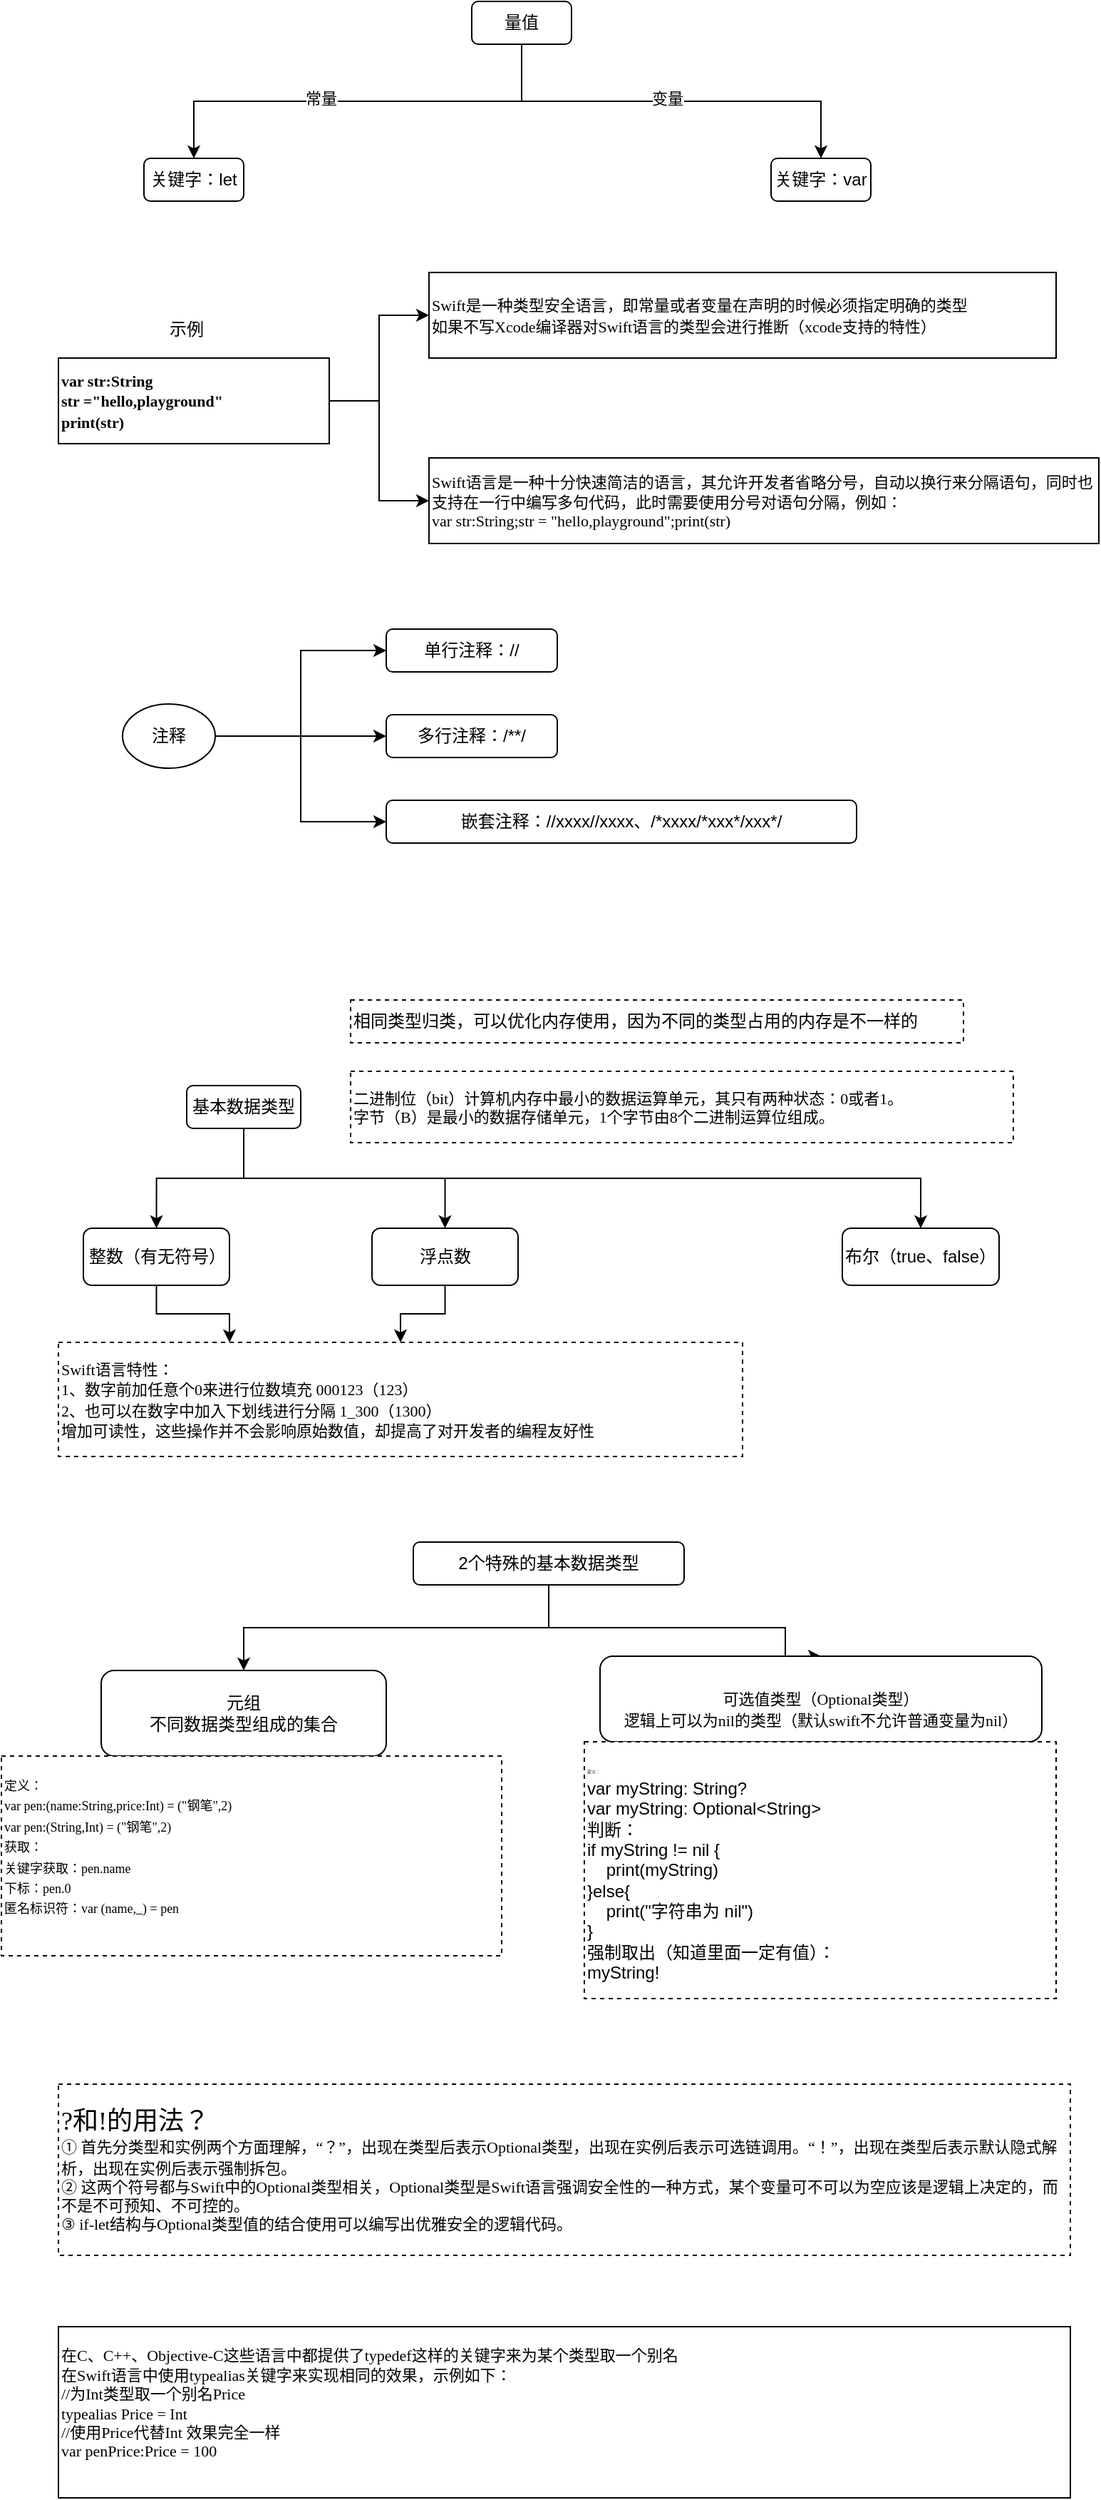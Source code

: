 <mxfile version="13.8.2" type="device"><diagram id="E2Z0JgNtonjACA8mOdXg" name="Page-1"><mxGraphModel dx="1426" dy="700" grid="1" gridSize="10" guides="1" tooltips="1" connect="1" arrows="1" fold="1" page="1" pageScale="1" pageWidth="827" pageHeight="1169" math="0" shadow="0"><root><mxCell id="0"/><mxCell id="1" parent="0"/><mxCell id="zD8wT6AIGuCojlIMPeyQ-5" style="edgeStyle=orthogonalEdgeStyle;rounded=0;orthogonalLoop=1;jettySize=auto;html=1;exitX=0.5;exitY=1;exitDx=0;exitDy=0;" edge="1" parent="1" source="zD8wT6AIGuCojlIMPeyQ-1" target="zD8wT6AIGuCojlIMPeyQ-2"><mxGeometry relative="1" as="geometry"/></mxCell><mxCell id="zD8wT6AIGuCojlIMPeyQ-7" value="常量" style="edgeLabel;html=1;align=center;verticalAlign=middle;resizable=0;points=[];" vertex="1" connectable="0" parent="zD8wT6AIGuCojlIMPeyQ-5"><mxGeometry x="0.168" y="-2" relative="1" as="geometry"><mxPoint as="offset"/></mxGeometry></mxCell><mxCell id="zD8wT6AIGuCojlIMPeyQ-6" style="edgeStyle=orthogonalEdgeStyle;rounded=0;orthogonalLoop=1;jettySize=auto;html=1;exitX=0.5;exitY=1;exitDx=0;exitDy=0;" edge="1" parent="1" source="zD8wT6AIGuCojlIMPeyQ-1" target="zD8wT6AIGuCojlIMPeyQ-3"><mxGeometry relative="1" as="geometry"/></mxCell><mxCell id="zD8wT6AIGuCojlIMPeyQ-8" value="变量" style="edgeLabel;html=1;align=center;verticalAlign=middle;resizable=0;points=[];" vertex="1" connectable="0" parent="zD8wT6AIGuCojlIMPeyQ-6"><mxGeometry x="-0.019" y="2" relative="1" as="geometry"><mxPoint as="offset"/></mxGeometry></mxCell><mxCell id="zD8wT6AIGuCojlIMPeyQ-1" value="量值" style="rounded=1;whiteSpace=wrap;html=1;" vertex="1" parent="1"><mxGeometry x="360" y="30" width="70" height="30" as="geometry"/></mxCell><mxCell id="zD8wT6AIGuCojlIMPeyQ-2" value="关键字：let" style="rounded=1;whiteSpace=wrap;html=1;" vertex="1" parent="1"><mxGeometry x="130" y="140" width="70" height="30" as="geometry"/></mxCell><mxCell id="zD8wT6AIGuCojlIMPeyQ-3" value="关键字：var" style="rounded=1;whiteSpace=wrap;html=1;" vertex="1" parent="1"><mxGeometry x="570" y="140" width="70" height="30" as="geometry"/></mxCell><mxCell id="zD8wT6AIGuCojlIMPeyQ-9" value="&lt;span style=&quot;font-size: 11px ; font-family: &amp;#34;simsun&amp;#34;&quot;&gt;Swift语言是一种十分快速简洁的语言，其允许开发者省略&lt;/span&gt;&lt;span style=&quot;font-size: 11px ; font-family: &amp;#34;simsun&amp;#34;&quot;&gt;分号，自动以换行来分隔语句，同时也支持在一行中编写多句代&lt;/span&gt;&lt;span style=&quot;font-size: 11px ; font-family: &amp;#34;simsun&amp;#34;&quot;&gt;码，此时需要使用分号对语句分隔，例如：&lt;/span&gt;&lt;span style=&quot;font-size: 11px ; font-family: &amp;#34;simsun&amp;#34;&quot;&gt;&lt;br&gt;&lt;/span&gt;&lt;div style=&quot;font-size: 11px&quot;&gt;&lt;span style=&quot;font-family: &amp;#34;couriernewpsmt&amp;#34; ; font-size: 11px&quot;&gt;&lt;font style=&quot;font-size: 11px&quot;&gt;var str:String;str = &quot;hello,playground&quot;;print(str)&lt;/font&gt;&lt;/span&gt;&lt;/div&gt;" style="rounded=0;whiteSpace=wrap;html=1;align=left;" vertex="1" parent="1"><mxGeometry x="330" y="350" width="470" height="60" as="geometry"/></mxCell><mxCell id="zD8wT6AIGuCojlIMPeyQ-10" value="&lt;span style=&quot;font-size: 11px ; font-family: &amp;#34;simsun&amp;#34;&quot;&gt;Swift是一种类型安全语言，即&lt;/span&gt;&lt;span style=&quot;font-size: 11px ; font-family: &amp;#34;simsun&amp;#34;&quot;&gt;常量或者变量在声明的时候必须指定明确的类型&lt;br&gt;&lt;/span&gt;&lt;span style=&quot;font-size: 11px ; font-family: &amp;#34;simsun&amp;#34;&quot;&gt;如果不写Xcode编译器&lt;/span&gt;&lt;span style=&quot;font-family: &amp;#34;simsun&amp;#34; ; font-size: 11px&quot;&gt;对Swift语言的类型会进行推断（xcode支持的特性）&lt;/span&gt;&lt;span style=&quot;font-size: 11px ; font-family: &amp;#34;simsun&amp;#34;&quot;&gt;&lt;br&gt;&lt;/span&gt;" style="rounded=0;whiteSpace=wrap;html=1;align=left;" vertex="1" parent="1"><mxGeometry x="330" y="220" width="440" height="60" as="geometry"/></mxCell><mxCell id="zD8wT6AIGuCojlIMPeyQ-13" style="edgeStyle=orthogonalEdgeStyle;rounded=0;orthogonalLoop=1;jettySize=auto;html=1;" edge="1" parent="1" source="zD8wT6AIGuCojlIMPeyQ-11" target="zD8wT6AIGuCojlIMPeyQ-10"><mxGeometry relative="1" as="geometry"/></mxCell><mxCell id="zD8wT6AIGuCojlIMPeyQ-14" style="edgeStyle=orthogonalEdgeStyle;rounded=0;orthogonalLoop=1;jettySize=auto;html=1;entryX=0;entryY=0.5;entryDx=0;entryDy=0;" edge="1" parent="1" source="zD8wT6AIGuCojlIMPeyQ-11" target="zD8wT6AIGuCojlIMPeyQ-9"><mxGeometry relative="1" as="geometry"/></mxCell><mxCell id="zD8wT6AIGuCojlIMPeyQ-11" value="&lt;span style=&quot;font-family: &amp;#34;couriernewpsmt&amp;#34; ; font-size: 11px&quot;&gt;&lt;b&gt;var str:String&lt;br&gt;str =&quot;hello,playground&quot;&lt;br&gt;print(str)&lt;/b&gt;&lt;/span&gt;" style="rounded=0;whiteSpace=wrap;html=1;align=left;" vertex="1" parent="1"><mxGeometry x="70" y="280" width="190" height="60" as="geometry"/></mxCell><mxCell id="zD8wT6AIGuCojlIMPeyQ-12" value="示例" style="text;html=1;strokeColor=none;fillColor=none;align=center;verticalAlign=middle;whiteSpace=wrap;rounded=0;" vertex="1" parent="1"><mxGeometry x="140" y="250" width="40" height="20" as="geometry"/></mxCell><mxCell id="zD8wT6AIGuCojlIMPeyQ-30" style="edgeStyle=orthogonalEdgeStyle;rounded=0;orthogonalLoop=1;jettySize=auto;html=1;entryX=0.5;entryY=0;entryDx=0;entryDy=0;" edge="1" parent="1" source="zD8wT6AIGuCojlIMPeyQ-15" target="zD8wT6AIGuCojlIMPeyQ-17"><mxGeometry relative="1" as="geometry"/></mxCell><mxCell id="zD8wT6AIGuCojlIMPeyQ-31" style="edgeStyle=orthogonalEdgeStyle;rounded=0;orthogonalLoop=1;jettySize=auto;html=1;exitX=0.5;exitY=1;exitDx=0;exitDy=0;" edge="1" parent="1" source="zD8wT6AIGuCojlIMPeyQ-15" target="zD8wT6AIGuCojlIMPeyQ-28"><mxGeometry relative="1" as="geometry"/></mxCell><mxCell id="zD8wT6AIGuCojlIMPeyQ-32" style="edgeStyle=orthogonalEdgeStyle;rounded=0;orthogonalLoop=1;jettySize=auto;html=1;exitX=0.5;exitY=1;exitDx=0;exitDy=0;" edge="1" parent="1" source="zD8wT6AIGuCojlIMPeyQ-15" target="zD8wT6AIGuCojlIMPeyQ-29"><mxGeometry relative="1" as="geometry"/></mxCell><mxCell id="zD8wT6AIGuCojlIMPeyQ-15" value="基本数据类型" style="rounded=1;whiteSpace=wrap;html=1;" vertex="1" parent="1"><mxGeometry x="160" y="790" width="80" height="30" as="geometry"/></mxCell><mxCell id="zD8wT6AIGuCojlIMPeyQ-16" value="相同类型归类，可以优化内存使用，因为不同的类型占用的内存是不一样的" style="rounded=0;whiteSpace=wrap;html=1;dashed=1;align=left;" vertex="1" parent="1"><mxGeometry x="275" y="730" width="430" height="30" as="geometry"/></mxCell><mxCell id="zD8wT6AIGuCojlIMPeyQ-34" style="edgeStyle=orthogonalEdgeStyle;rounded=0;orthogonalLoop=1;jettySize=auto;html=1;entryX=0.25;entryY=0;entryDx=0;entryDy=0;" edge="1" parent="1" source="zD8wT6AIGuCojlIMPeyQ-17" target="zD8wT6AIGuCojlIMPeyQ-33"><mxGeometry relative="1" as="geometry"/></mxCell><mxCell id="zD8wT6AIGuCojlIMPeyQ-17" value="整数（有无符号）" style="rounded=1;whiteSpace=wrap;html=1;" vertex="1" parent="1"><mxGeometry x="87.5" y="890" width="102.5" height="40" as="geometry"/></mxCell><mxCell id="zD8wT6AIGuCojlIMPeyQ-23" style="edgeStyle=orthogonalEdgeStyle;rounded=0;orthogonalLoop=1;jettySize=auto;html=1;entryX=0;entryY=0.5;entryDx=0;entryDy=0;" edge="1" parent="1" source="zD8wT6AIGuCojlIMPeyQ-18" target="zD8wT6AIGuCojlIMPeyQ-21"><mxGeometry relative="1" as="geometry"><Array as="points"><mxPoint x="210" y="545"/><mxPoint x="210" y="545"/></Array></mxGeometry></mxCell><mxCell id="zD8wT6AIGuCojlIMPeyQ-24" style="edgeStyle=orthogonalEdgeStyle;rounded=0;orthogonalLoop=1;jettySize=auto;html=1;entryX=0;entryY=0.5;entryDx=0;entryDy=0;" edge="1" parent="1" source="zD8wT6AIGuCojlIMPeyQ-18" target="zD8wT6AIGuCojlIMPeyQ-20"><mxGeometry relative="1" as="geometry"/></mxCell><mxCell id="zD8wT6AIGuCojlIMPeyQ-25" style="edgeStyle=orthogonalEdgeStyle;rounded=0;orthogonalLoop=1;jettySize=auto;html=1;entryX=0;entryY=0.5;entryDx=0;entryDy=0;" edge="1" parent="1" source="zD8wT6AIGuCojlIMPeyQ-18" target="zD8wT6AIGuCojlIMPeyQ-22"><mxGeometry relative="1" as="geometry"/></mxCell><mxCell id="zD8wT6AIGuCojlIMPeyQ-18" value="注释" style="ellipse;whiteSpace=wrap;html=1;" vertex="1" parent="1"><mxGeometry x="115" y="522.5" width="65" height="45" as="geometry"/></mxCell><mxCell id="zD8wT6AIGuCojlIMPeyQ-20" value="单行注释：//" style="rounded=1;whiteSpace=wrap;html=1;" vertex="1" parent="1"><mxGeometry x="300" y="470" width="120" height="30" as="geometry"/></mxCell><mxCell id="zD8wT6AIGuCojlIMPeyQ-21" value="多行注释：/**/" style="rounded=1;whiteSpace=wrap;html=1;" vertex="1" parent="1"><mxGeometry x="300" y="530" width="120" height="30" as="geometry"/></mxCell><mxCell id="zD8wT6AIGuCojlIMPeyQ-22" value="嵌套注释：//xxxx//xxxx、/*xxxx/*xxx*/xxx*/" style="rounded=1;whiteSpace=wrap;html=1;" vertex="1" parent="1"><mxGeometry x="300" y="590" width="330" height="30" as="geometry"/></mxCell><mxCell id="zD8wT6AIGuCojlIMPeyQ-26" value="&lt;span style=&quot;font-family: &amp;#34;simsun&amp;#34; ; font-size: 11px&quot;&gt;二进制位（bit）&lt;/span&gt;&lt;span style=&quot;font-size: 11px ; font-family: &amp;#34;simsun&amp;#34;&quot;&gt;计算机内存中最小的数据运算单元，其只&lt;/span&gt;&lt;span style=&quot;font-size: 11px ; font-family: &amp;#34;simsun&amp;#34;&quot;&gt;有两种状态：0或者1。&lt;/span&gt;&lt;span style=&quot;font-family: &amp;#34;simsun&amp;#34; ; font-size: 11px&quot;&gt;&lt;br&gt;&lt;/span&gt;&lt;span style=&quot;font-size: 11px ; font-family: &amp;#34;simsun&amp;#34;&quot;&gt;&lt;div&gt;&lt;span&gt;字节（&lt;/span&gt;&lt;span&gt;B）是最小的数据存储单元，1个字节由8个二&lt;/span&gt;&lt;span&gt;进制运算位组成。&lt;/span&gt;&lt;/div&gt;&lt;/span&gt;" style="rounded=0;whiteSpace=wrap;html=1;dashed=1;align=left;" vertex="1" parent="1"><mxGeometry x="275" y="780" width="465" height="50" as="geometry"/></mxCell><mxCell id="zD8wT6AIGuCojlIMPeyQ-35" style="edgeStyle=orthogonalEdgeStyle;rounded=0;orthogonalLoop=1;jettySize=auto;html=1;entryX=0.5;entryY=0;entryDx=0;entryDy=0;" edge="1" parent="1" source="zD8wT6AIGuCojlIMPeyQ-28" target="zD8wT6AIGuCojlIMPeyQ-33"><mxGeometry relative="1" as="geometry"/></mxCell><mxCell id="zD8wT6AIGuCojlIMPeyQ-28" value="浮点数" style="rounded=1;whiteSpace=wrap;html=1;" vertex="1" parent="1"><mxGeometry x="290" y="890" width="102.5" height="40" as="geometry"/></mxCell><mxCell id="zD8wT6AIGuCojlIMPeyQ-29" value="布尔（true、false）" style="rounded=1;whiteSpace=wrap;html=1;" vertex="1" parent="1"><mxGeometry x="620" y="890" width="110" height="40" as="geometry"/></mxCell><mxCell id="zD8wT6AIGuCojlIMPeyQ-33" value="&lt;span style=&quot;font-size: 11px ; font-family: &amp;#34;simsun&amp;#34;&quot;&gt;Swift语言特性：&lt;br&gt;&lt;/span&gt;&lt;span style=&quot;font-size: 11px ; font-family: &amp;#34;simsun&amp;#34;&quot;&gt;1、数字前加任意个0来进行位数填充 000123（123）&lt;br&gt;2、也可以在数字中加&lt;/span&gt;&lt;span style=&quot;font-size: 11px ; font-family: &amp;#34;simsun&amp;#34;&quot;&gt;入下划线进行分隔 1_300（1300）&lt;br&gt;增加可读性，这些操作并不会影响原始数&lt;/span&gt;&lt;span style=&quot;font-size: 11px ; font-family: &amp;#34;simsun&amp;#34;&quot;&gt;值，却提高了对开发者的编程友好性&lt;/span&gt;&lt;span style=&quot;font-size: 11px ; font-family: &amp;#34;simsun&amp;#34;&quot;&gt;&lt;br&gt;&lt;/span&gt;" style="rounded=0;whiteSpace=wrap;html=1;align=left;dashed=1;" vertex="1" parent="1"><mxGeometry x="70" y="970" width="480" height="80" as="geometry"/></mxCell><mxCell id="zD8wT6AIGuCojlIMPeyQ-42" style="edgeStyle=orthogonalEdgeStyle;rounded=0;orthogonalLoop=1;jettySize=auto;html=1;exitX=0.5;exitY=1;exitDx=0;exitDy=0;" edge="1" parent="1" source="zD8wT6AIGuCojlIMPeyQ-36" target="zD8wT6AIGuCojlIMPeyQ-37"><mxGeometry relative="1" as="geometry"/></mxCell><mxCell id="zD8wT6AIGuCojlIMPeyQ-43" style="edgeStyle=orthogonalEdgeStyle;rounded=0;orthogonalLoop=1;jettySize=auto;html=1;entryX=0.5;entryY=0;entryDx=0;entryDy=0;" edge="1" parent="1" source="zD8wT6AIGuCojlIMPeyQ-36" target="zD8wT6AIGuCojlIMPeyQ-40"><mxGeometry relative="1" as="geometry"><Array as="points"><mxPoint x="414" y="1170"/><mxPoint x="580" y="1170"/></Array></mxGeometry></mxCell><mxCell id="zD8wT6AIGuCojlIMPeyQ-36" value="2个特殊的基本数据类型" style="rounded=1;whiteSpace=wrap;html=1;" vertex="1" parent="1"><mxGeometry x="319" y="1110" width="190" height="30" as="geometry"/></mxCell><mxCell id="zD8wT6AIGuCojlIMPeyQ-37" value="元组&lt;br&gt;不同数据类型组成的集合" style="rounded=1;whiteSpace=wrap;html=1;" vertex="1" parent="1"><mxGeometry x="100" y="1200" width="200" height="60" as="geometry"/></mxCell><mxCell id="zD8wT6AIGuCojlIMPeyQ-39" value="&lt;font style=&quot;font-size: 9px&quot;&gt;&lt;span style=&quot;font-family: &amp;#34;couriernewpsmt&amp;#34; ; font-size: 9px&quot;&gt;定义：&lt;br style=&quot;font-size: 9px&quot;&gt;var pen:(name:String,price:Int) = (&quot;&lt;/span&gt;&lt;span style=&quot;font-family: &amp;#34;simsun&amp;#34; ; font-size: 9px&quot;&gt;钢笔&lt;/span&gt;&lt;span style=&quot;font-family: &amp;#34;couriernewpsmt&amp;#34; ; font-size: 9px&quot;&gt;&quot;,2)&lt;br style=&quot;font-size: 9px&quot;&gt;&lt;/span&gt;&lt;span style=&quot;font-family: &amp;#34;couriernewpsmt&amp;#34; ; font-size: 9px&quot;&gt;var pen:(String,Int) = (&quot;&lt;/span&gt;&lt;span style=&quot;font-family: &amp;#34;simsun&amp;#34; ; font-size: 9px&quot;&gt;钢笔&lt;/span&gt;&lt;span style=&quot;font-family: &amp;#34;couriernewpsmt&amp;#34; ; font-size: 9px&quot;&gt;&quot;,2)&lt;br style=&quot;font-size: 9px&quot;&gt;&lt;/span&gt;&lt;span style=&quot;font-family: &amp;#34;couriernewpsmt&amp;#34; ; font-size: 9px&quot;&gt;获取：&lt;br style=&quot;font-size: 9px&quot;&gt;关键字获取：pen.name&lt;br style=&quot;font-size: 9px&quot;&gt;下标：pen.0&lt;br style=&quot;font-size: 9px&quot;&gt;匿名标识符：&lt;/span&gt;&lt;span style=&quot;font-family: &amp;#34;couriernewpsmt&amp;#34; ; font-size: 9px&quot;&gt;var (name,_) = pen&lt;/span&gt;&lt;span style=&quot;font-family: &amp;#34;couriernewpsmt&amp;#34; ; font-size: 3px&quot;&gt;&lt;br&gt;&lt;/span&gt;&lt;br/&gt;&lt;/font&gt;" style="rounded=0;whiteSpace=wrap;html=1;dashed=1;align=left;" vertex="1" parent="1"><mxGeometry x="30" y="1260" width="351" height="140" as="geometry"/></mxCell><mxCell id="zD8wT6AIGuCojlIMPeyQ-40" value="&lt;br&gt;&lt;div&gt;&lt;span style=&quot;font-family: &amp;#34;simsun&amp;#34;&quot;&gt;&lt;font style=&quot;font-size: 11px&quot;&gt;可选值类型&lt;/font&gt;&lt;/span&gt;&lt;span style=&quot;font-size: 11px ; font-family: &amp;#34;simsun&amp;#34;&quot;&gt;（Optional类型）&lt;/span&gt;&lt;/div&gt;&lt;div&gt;&lt;font face=&quot;simsun&quot;&gt;&lt;span style=&quot;font-size: 11px&quot;&gt;逻辑上可以为nil的类型（默认swift不允许普通变量为nil）&lt;/span&gt;&lt;/font&gt;&lt;/div&gt;" style="rounded=1;whiteSpace=wrap;html=1;" vertex="1" parent="1"><mxGeometry x="450" y="1190" width="310" height="60" as="geometry"/></mxCell><mxCell id="zD8wT6AIGuCojlIMPeyQ-41" value="&lt;font face=&quot;couriernewpsmt&quot;&gt;&lt;span style=&quot;font-size: 3px&quot;&gt;定义：&lt;br&gt;&lt;/span&gt;&lt;/font&gt;&lt;div&gt;var myString: String?&lt;/div&gt;&lt;div&gt;var myString: Optional&amp;lt;String&amp;gt;&lt;/div&gt;&lt;div&gt;判断：&lt;/div&gt;&lt;div&gt;&lt;div&gt;if myString != nil {&lt;/div&gt;&lt;div&gt;&amp;nbsp; &amp;nbsp; print(myString)&lt;/div&gt;&lt;div&gt;}else{&lt;/div&gt;&lt;div&gt;&amp;nbsp; &amp;nbsp; print(&quot;字符串为 nil&quot;)&lt;/div&gt;&lt;div&gt;}&lt;/div&gt;&lt;/div&gt;&lt;div&gt;强制取出（知道里面一定有值）：&lt;/div&gt;&lt;div&gt;myString!&lt;/div&gt;" style="rounded=0;whiteSpace=wrap;html=1;dashed=1;align=left;" vertex="1" parent="1"><mxGeometry x="439" y="1250" width="331" height="180" as="geometry"/></mxCell><mxCell id="zD8wT6AIGuCojlIMPeyQ-44" value="&lt;span style=&quot;font-family: &amp;#34;simsun&amp;#34;&quot;&gt;&lt;font style=&quot;font-size: 18px&quot;&gt;?和!的用法？&lt;/font&gt;&lt;br&gt;&lt;span style=&quot;font-size: 11px&quot;&gt;① 首先分类型和实例两个方面理解，“？”，出现在类型后表示&lt;/span&gt;&lt;/span&gt;&lt;span style=&quot;font-size: 11px ; font-family: &amp;#34;simsun&amp;#34;&quot;&gt;Optional类型，出现在实例后表示可选链调用。“！”，出现在类型&lt;/span&gt;&lt;span style=&quot;font-size: 11px ; font-family: &amp;#34;simsun&amp;#34;&quot;&gt;后表示默认隐式解析，出现在实例后表示强制拆包。&lt;/span&gt;&lt;span style=&quot;font-size: 11px ; font-family: &amp;#34;simsun&amp;#34;&quot;&gt;&lt;br&gt;&lt;/span&gt;&lt;div style=&quot;font-size: 11px&quot;&gt;&lt;span style=&quot;font-family: &amp;#34;simsun&amp;#34; ; font-size: 11px&quot;&gt;&lt;font style=&quot;font-size: 11px&quot;&gt;② 这两个符号都与Swift中的Optional类型相关，Optional类型是&lt;/font&gt;&lt;/span&gt;&lt;span style=&quot;font-family: &amp;#34;simsun&amp;#34;&quot;&gt;Swift语言强调安全性的一种方式，某个变量可不可以为空应该是逻辑&lt;/span&gt;&lt;span style=&quot;font-family: &amp;#34;simsun&amp;#34;&quot;&gt;上决定的，而不是不可预知、不可控的。&lt;/span&gt;&lt;/div&gt;&lt;div style=&quot;font-size: 11px&quot;&gt;&lt;span style=&quot;font-family: &amp;#34;simsun&amp;#34; ; font-size: 11px&quot;&gt;&lt;font style=&quot;font-size: 11px&quot;&gt;③ if-let结构与Optional类型值的结合使用可以编写出优雅安全的逻&lt;/font&gt;&lt;/span&gt;&lt;span style=&quot;font-family: &amp;#34;simsun&amp;#34;&quot;&gt;辑代码。&lt;/span&gt;&lt;/div&gt;" style="rounded=0;whiteSpace=wrap;html=1;dashed=1;align=left;" vertex="1" parent="1"><mxGeometry x="70" y="1490" width="710" height="120" as="geometry"/></mxCell><mxCell id="zD8wT6AIGuCojlIMPeyQ-45" value="&lt;span style=&quot;font-size: 11px ; font-family: &amp;#34;simsun&amp;#34;&quot;&gt;在C、C++、Objective-C这些语言中都提供了typedef这样的关键字来&lt;/span&gt;&lt;span style=&quot;font-size: 11px ; font-family: &amp;#34;simsun&amp;#34;&quot;&gt;为某个类型取一个别名&lt;br&gt;在Swift语言中使用typealias关键字来实现&lt;/span&gt;&lt;span style=&quot;font-size: 11px ; font-family: &amp;#34;simsun&amp;#34;&quot;&gt;相同的效果，示例如下：&lt;/span&gt;&lt;span style=&quot;font-size: 11px ; font-family: &amp;#34;simsun&amp;#34;&quot;&gt;&lt;br&gt;&lt;/span&gt;&lt;div style=&quot;font-size: 11px&quot;&gt;&lt;font style=&quot;font-size: 11px&quot;&gt;&lt;span style=&quot;font-family: &amp;#34;couriernewpsmt&amp;#34; ; font-size: 11px&quot;&gt;//&lt;/span&gt;&lt;span style=&quot;font-family: &amp;#34;simsun&amp;#34; ; font-size: 11px&quot;&gt;为&lt;/span&gt;&lt;span style=&quot;font-family: &amp;#34;couriernewpsmt&amp;#34; ; font-size: 11px&quot;&gt;Int&lt;/span&gt;&lt;span style=&quot;font-family: &amp;#34;simsun&amp;#34; ; font-size: 11px&quot;&gt;类型取一个别名&lt;/span&gt;&lt;span style=&quot;font-family: &amp;#34;couriernewpsmt&amp;#34; ; font-size: 11px&quot;&gt;Price&lt;br/&gt;&lt;/span&gt;&lt;/font&gt;&lt;/div&gt;&lt;div style=&quot;font-size: 11px&quot;&gt;&lt;span style=&quot;font-family: &amp;#34;couriernewpsmt&amp;#34; ; font-size: 11px&quot;&gt;&lt;font style=&quot;font-size: 11px&quot;&gt; typealias Price = Int&lt;br/&gt;&lt;/font&gt;&lt;/span&gt;&lt;/div&gt;&lt;div style=&quot;font-size: 11px&quot;&gt;&lt;font style=&quot;font-size: 11px&quot;&gt;&lt;span style=&quot;font-family: &amp;#34;couriernewpsmt&amp;#34; ; font-size: 11px&quot;&gt; //&lt;/span&gt;&lt;span style=&quot;font-family: &amp;#34;simsun&amp;#34; ; font-size: 11px&quot;&gt;使用&lt;/span&gt;&lt;span style=&quot;font-family: &amp;#34;couriernewpsmt&amp;#34; ; font-size: 11px&quot;&gt;Price&lt;/span&gt;&lt;span style=&quot;font-family: &amp;#34;simsun&amp;#34; ; font-size: 11px&quot;&gt;代替&lt;/span&gt;&lt;span style=&quot;font-family: &amp;#34;couriernewpsmt&amp;#34; ; font-size: 11px&quot;&gt;Int &lt;/span&gt;&lt;span style=&quot;font-family: &amp;#34;simsun&amp;#34; ; font-size: 11px&quot;&gt;效果完全一样&lt;br/&gt;&lt;/span&gt;&lt;/font&gt;&lt;/div&gt;&lt;div style=&quot;font-size: 11px&quot;&gt;&lt;span style=&quot;font-family: &amp;#34;couriernewpsmt&amp;#34; ; font-size: 11px&quot;&gt;&lt;font style=&quot;font-size: 11px&quot;&gt; var penPrice:Price = 100&lt;/font&gt;&lt;/span&gt;&lt;/div&gt;&lt;br/&gt;" style="rounded=0;whiteSpace=wrap;html=1;align=left;" vertex="1" parent="1"><mxGeometry x="70" y="1660" width="710" height="120" as="geometry"/></mxCell></root></mxGraphModel></diagram></mxfile>